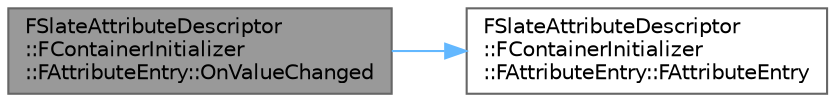 digraph "FSlateAttributeDescriptor::FContainerInitializer::FAttributeEntry::OnValueChanged"
{
 // INTERACTIVE_SVG=YES
 // LATEX_PDF_SIZE
  bgcolor="transparent";
  edge [fontname=Helvetica,fontsize=10,labelfontname=Helvetica,labelfontsize=10];
  node [fontname=Helvetica,fontsize=10,shape=box,height=0.2,width=0.4];
  rankdir="LR";
  Node1 [id="Node000001",label="FSlateAttributeDescriptor\l::FContainerInitializer\l::FAttributeEntry::OnValueChanged",height=0.2,width=0.4,color="gray40", fillcolor="grey60", style="filled", fontcolor="black",tooltip="Notified when the attribute value changed."];
  Node1 -> Node2 [id="edge1_Node000001_Node000002",color="steelblue1",style="solid",tooltip=" "];
  Node2 [id="Node000002",label="FSlateAttributeDescriptor\l::FContainerInitializer\l::FAttributeEntry::FAttributeEntry",height=0.2,width=0.4,color="grey40", fillcolor="white", style="filled",URL="$d2/df0/structFSlateAttributeDescriptor_1_1FContainerInitializer_1_1FAttributeEntry.html#a18c76458846ffa795abbf7eb34a85c76",tooltip=" "];
}

